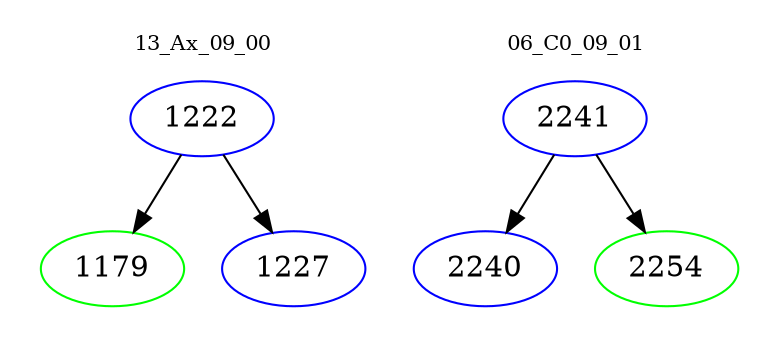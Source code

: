 digraph{
subgraph cluster_0 {
color = white
label = "13_Ax_09_00";
fontsize=10;
T0_1222 [label="1222", color="blue"]
T0_1222 -> T0_1179 [color="black"]
T0_1179 [label="1179", color="green"]
T0_1222 -> T0_1227 [color="black"]
T0_1227 [label="1227", color="blue"]
}
subgraph cluster_1 {
color = white
label = "06_C0_09_01";
fontsize=10;
T1_2241 [label="2241", color="blue"]
T1_2241 -> T1_2240 [color="black"]
T1_2240 [label="2240", color="blue"]
T1_2241 -> T1_2254 [color="black"]
T1_2254 [label="2254", color="green"]
}
}
